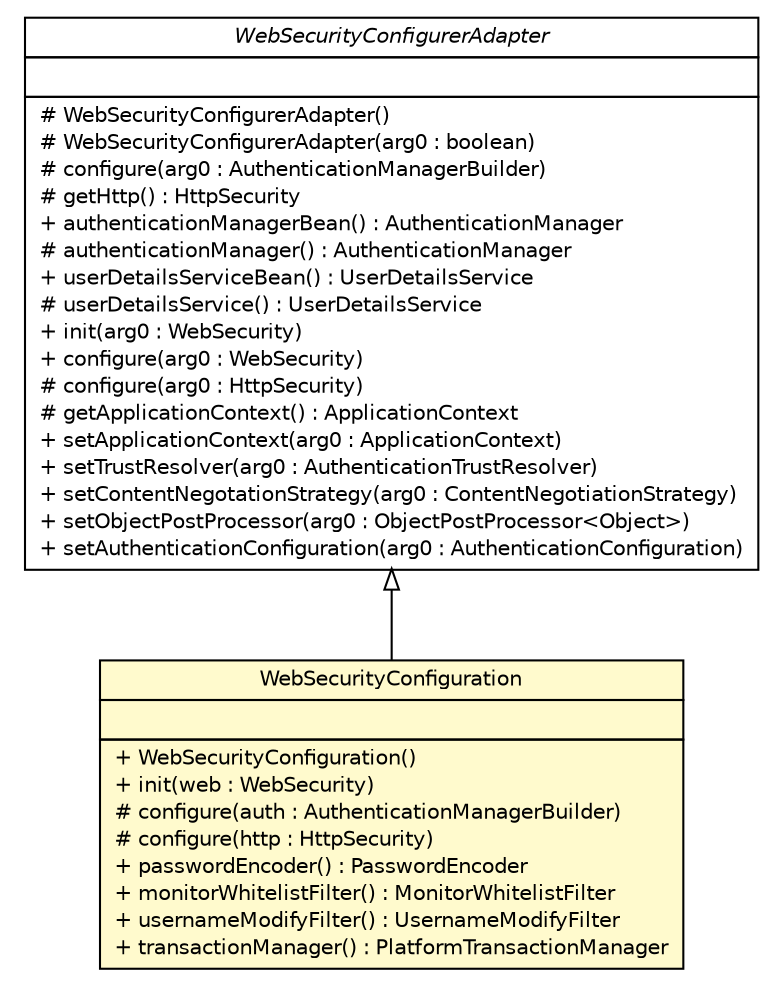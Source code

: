 #!/usr/local/bin/dot
#
# Class diagram 
# Generated by UMLGraph version R5_6-24-gf6e263 (http://www.umlgraph.org/)
#

digraph G {
	edge [fontname="Helvetica",fontsize=10,labelfontname="Helvetica",labelfontsize=10];
	node [fontname="Helvetica",fontsize=10,shape=plaintext];
	nodesep=0.25;
	ranksep=0.5;
	// com.yirendai.oss.environment.configserver.WebSecurityConfiguration
	c594 [label=<<table title="com.yirendai.oss.environment.configserver.WebSecurityConfiguration" border="0" cellborder="1" cellspacing="0" cellpadding="2" port="p" bgcolor="lemonChiffon" href="./WebSecurityConfiguration.html">
		<tr><td><table border="0" cellspacing="0" cellpadding="1">
<tr><td align="center" balign="center"> WebSecurityConfiguration </td></tr>
		</table></td></tr>
		<tr><td><table border="0" cellspacing="0" cellpadding="1">
<tr><td align="left" balign="left">  </td></tr>
		</table></td></tr>
		<tr><td><table border="0" cellspacing="0" cellpadding="1">
<tr><td align="left" balign="left"> + WebSecurityConfiguration() </td></tr>
<tr><td align="left" balign="left"> + init(web : WebSecurity) </td></tr>
<tr><td align="left" balign="left"> # configure(auth : AuthenticationManagerBuilder) </td></tr>
<tr><td align="left" balign="left"> # configure(http : HttpSecurity) </td></tr>
<tr><td align="left" balign="left"> + passwordEncoder() : PasswordEncoder </td></tr>
<tr><td align="left" balign="left"> + monitorWhitelistFilter() : MonitorWhitelistFilter </td></tr>
<tr><td align="left" balign="left"> + usernameModifyFilter() : UsernameModifyFilter </td></tr>
<tr><td align="left" balign="left"> + transactionManager() : PlatformTransactionManager </td></tr>
		</table></td></tr>
		</table>>, URL="./WebSecurityConfiguration.html", fontname="Helvetica", fontcolor="black", fontsize=10.0];
	//com.yirendai.oss.environment.configserver.WebSecurityConfiguration extends org.springframework.security.config.annotation.web.configuration.WebSecurityConfigurerAdapter
	c608:p -> c594:p [dir=back,arrowtail=empty];
	// org.springframework.security.config.annotation.web.configuration.WebSecurityConfigurerAdapter
	c608 [label=<<table title="org.springframework.security.config.annotation.web.configuration.WebSecurityConfigurerAdapter" border="0" cellborder="1" cellspacing="0" cellpadding="2" port="p" href="http://java.sun.com/j2se/1.4.2/docs/api/org/springframework/security/config/annotation/web/configuration/WebSecurityConfigurerAdapter.html">
		<tr><td><table border="0" cellspacing="0" cellpadding="1">
<tr><td align="center" balign="center"><font face="Helvetica-Oblique"> WebSecurityConfigurerAdapter </font></td></tr>
		</table></td></tr>
		<tr><td><table border="0" cellspacing="0" cellpadding="1">
<tr><td align="left" balign="left">  </td></tr>
		</table></td></tr>
		<tr><td><table border="0" cellspacing="0" cellpadding="1">
<tr><td align="left" balign="left"> # WebSecurityConfigurerAdapter() </td></tr>
<tr><td align="left" balign="left"> # WebSecurityConfigurerAdapter(arg0 : boolean) </td></tr>
<tr><td align="left" balign="left"> # configure(arg0 : AuthenticationManagerBuilder) </td></tr>
<tr><td align="left" balign="left"> # getHttp() : HttpSecurity </td></tr>
<tr><td align="left" balign="left"> + authenticationManagerBean() : AuthenticationManager </td></tr>
<tr><td align="left" balign="left"> # authenticationManager() : AuthenticationManager </td></tr>
<tr><td align="left" balign="left"> + userDetailsServiceBean() : UserDetailsService </td></tr>
<tr><td align="left" balign="left"> # userDetailsService() : UserDetailsService </td></tr>
<tr><td align="left" balign="left"> + init(arg0 : WebSecurity) </td></tr>
<tr><td align="left" balign="left"> + configure(arg0 : WebSecurity) </td></tr>
<tr><td align="left" balign="left"> # configure(arg0 : HttpSecurity) </td></tr>
<tr><td align="left" balign="left"> # getApplicationContext() : ApplicationContext </td></tr>
<tr><td align="left" balign="left"> + setApplicationContext(arg0 : ApplicationContext) </td></tr>
<tr><td align="left" balign="left"> + setTrustResolver(arg0 : AuthenticationTrustResolver) </td></tr>
<tr><td align="left" balign="left"> + setContentNegotationStrategy(arg0 : ContentNegotiationStrategy) </td></tr>
<tr><td align="left" balign="left"> + setObjectPostProcessor(arg0 : ObjectPostProcessor&lt;Object&gt;) </td></tr>
<tr><td align="left" balign="left"> + setAuthenticationConfiguration(arg0 : AuthenticationConfiguration) </td></tr>
		</table></td></tr>
		</table>>, URL="http://java.sun.com/j2se/1.4.2/docs/api/org/springframework/security/config/annotation/web/configuration/WebSecurityConfigurerAdapter.html", fontname="Helvetica", fontcolor="black", fontsize=10.0];
}

